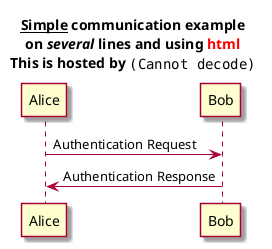 @startuml

skin rose

' title __Simple__ **communication** example

' Alice -> Bob: Authentication Request
' Bob -> Alice: Authentication Response

' title __Simple__ communication example\non several lines

' Alice -> Bob: Authentication Request
' Bob -> Alice: Authentication Response

title
 <u>Simple</u> communication example
 on <i>several</i> lines and using <font color=red>html</font>
 This is hosted by <img:sourceforge.jpg>
end title

Alice -> Bob: Authentication Request
Bob -> Alice: Authentication Response

@enduml
